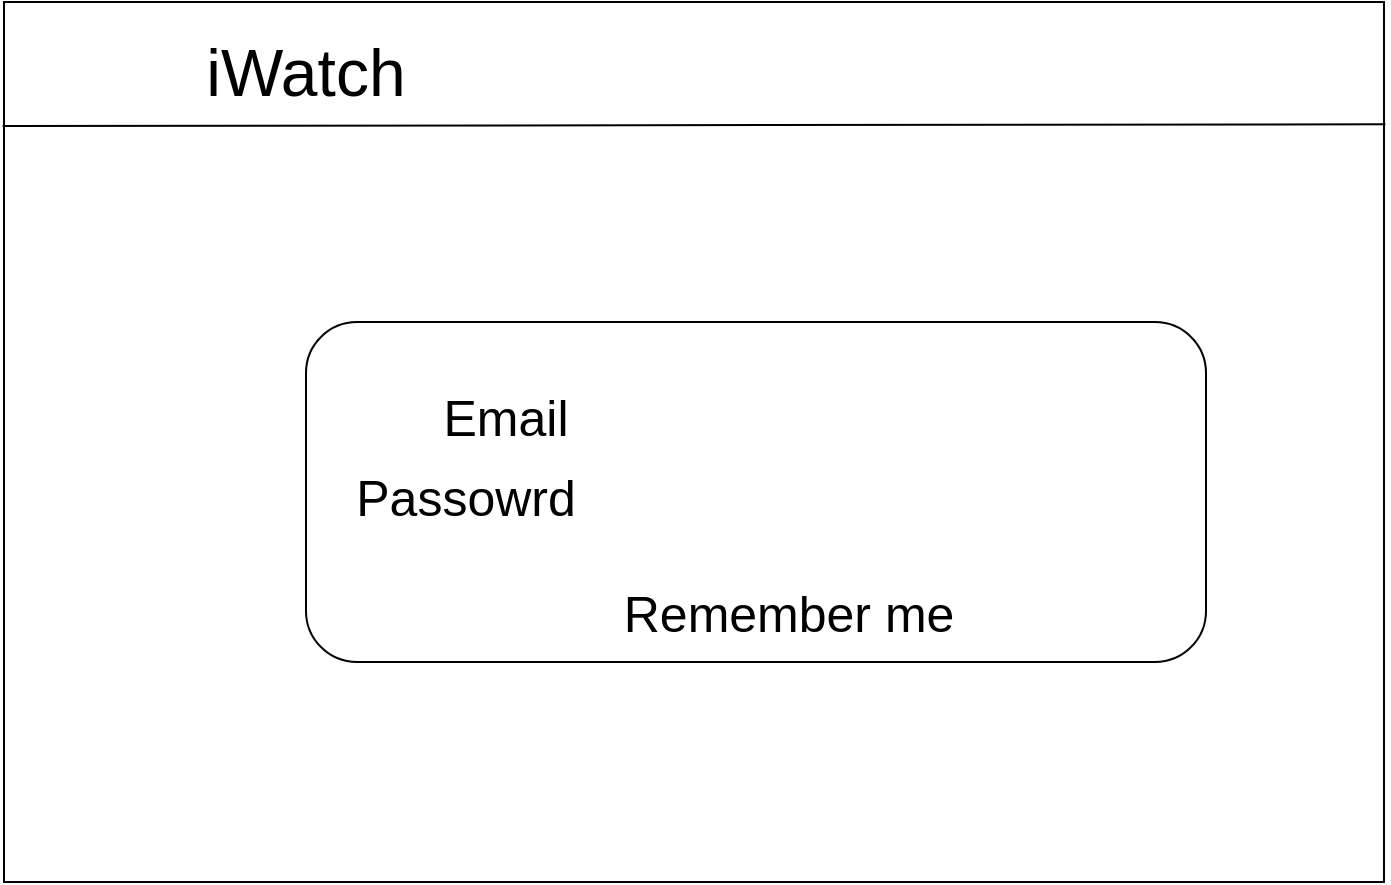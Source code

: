 <mxfile version="19.0.2" type="github" pages="3">
  <diagram id="K93F-Z6blu4QGJrisAh4" name="Page-1">
    <mxGraphModel dx="1798" dy="1058" grid="1" gridSize="10" guides="1" tooltips="1" connect="1" arrows="1" fold="1" page="1" pageScale="1" pageWidth="827" pageHeight="1169" math="0" shadow="0">
      <root>
        <mxCell id="0" />
        <mxCell id="1" parent="0" />
        <mxCell id="pVQryn7kTx1md9agL7nV-1" value="" style="rounded=0;whiteSpace=wrap;html=1;" vertex="1" parent="1">
          <mxGeometry x="69" y="100" width="690" height="440" as="geometry" />
        </mxCell>
        <mxCell id="pVQryn7kTx1md9agL7nV-2" value="" style="endArrow=none;html=1;rounded=0;exitX=-0.001;exitY=0.141;exitDx=0;exitDy=0;exitPerimeter=0;entryX=1.001;entryY=0.139;entryDx=0;entryDy=0;entryPerimeter=0;" edge="1" parent="1" source="pVQryn7kTx1md9agL7nV-1" target="pVQryn7kTx1md9agL7nV-1">
          <mxGeometry width="50" height="50" relative="1" as="geometry">
            <mxPoint x="300" y="190" as="sourcePoint" />
            <mxPoint x="350" y="140" as="targetPoint" />
          </mxGeometry>
        </mxCell>
        <mxCell id="pVQryn7kTx1md9agL7nV-3" value="&lt;font style=&quot;font-size: 33px;&quot;&gt;iWatch&lt;/font&gt;" style="text;html=1;strokeColor=none;fillColor=none;align=center;verticalAlign=middle;whiteSpace=wrap;rounded=0;" vertex="1" parent="1">
          <mxGeometry x="80" y="120" width="280" height="30" as="geometry" />
        </mxCell>
        <mxCell id="pVQryn7kTx1md9agL7nV-4" value="" style="shape=image;html=1;verticalAlign=top;verticalLabelPosition=bottom;labelBackgroundColor=#ffffff;imageAspect=0;aspect=fixed;image=https://cdn1.iconfinder.com/data/icons/science-technology-outline-24-px/24/Body_organ_eye_optical_view_visual-128.png;fontSize=33;" vertex="1" parent="1">
          <mxGeometry x="670" y="110" width="50" height="50" as="geometry" />
        </mxCell>
        <mxCell id="pVQryn7kTx1md9agL7nV-5" value="" style="rounded=1;whiteSpace=wrap;html=1;fontSize=33;" vertex="1" parent="1">
          <mxGeometry x="220" y="260" width="450" height="170" as="geometry" />
        </mxCell>
        <mxCell id="pVQryn7kTx1md9agL7nV-6" value="&lt;font style=&quot;font-size: 25px;&quot;&gt;Email&lt;/font&gt;" style="text;html=1;strokeColor=none;fillColor=none;align=center;verticalAlign=middle;whiteSpace=wrap;rounded=0;fontSize=33;" vertex="1" parent="1">
          <mxGeometry x="290" y="290" width="60" height="30" as="geometry" />
        </mxCell>
        <mxCell id="pVQryn7kTx1md9agL7nV-7" value="&lt;font style=&quot;font-size: 25px;&quot;&gt;Passowrd&lt;/font&gt;" style="text;html=1;strokeColor=none;fillColor=none;align=center;verticalAlign=middle;whiteSpace=wrap;rounded=0;fontSize=33;" vertex="1" parent="1">
          <mxGeometry x="270" y="330" width="60" height="30" as="geometry" />
        </mxCell>
        <mxCell id="pVQryn7kTx1md9agL7nV-8" value="Remember me&amp;nbsp;" style="text;html=1;strokeColor=none;fillColor=none;align=center;verticalAlign=middle;whiteSpace=wrap;rounded=0;fontSize=25;" vertex="1" parent="1">
          <mxGeometry x="360" y="390" width="210" height="30" as="geometry" />
        </mxCell>
        <mxCell id="pVQryn7kTx1md9agL7nV-9" value="" style="shape=image;html=1;verticalAlign=top;verticalLabelPosition=bottom;labelBackgroundColor=#ffffff;imageAspect=0;aspect=fixed;image=https://cdn1.iconfinder.com/data/icons/material-core/18/check-box-outline-blank-128.png;fontSize=25;" vertex="1" parent="1">
          <mxGeometry x="340" y="395" width="15" height="15" as="geometry" />
        </mxCell>
      </root>
    </mxGraphModel>
  </diagram>
  <diagram id="te0MDMzY7ls2ohSrFojv" name="Page-2">
    <mxGraphModel dx="1635" dy="962" grid="1" gridSize="10" guides="1" tooltips="1" connect="1" arrows="1" fold="1" page="1" pageScale="1" pageWidth="827" pageHeight="1169" math="0" shadow="0">
      <root>
        <mxCell id="0" />
        <mxCell id="1" parent="0" />
        <mxCell id="SUt7A-g88ls36aaBiQAa-1" value="" style="rounded=0;whiteSpace=wrap;html=1;" vertex="1" parent="1">
          <mxGeometry x="69" y="100" width="690" height="440" as="geometry" />
        </mxCell>
        <mxCell id="SUt7A-g88ls36aaBiQAa-2" value="" style="endArrow=none;html=1;rounded=0;exitX=-0.001;exitY=0.141;exitDx=0;exitDy=0;exitPerimeter=0;entryX=1.001;entryY=0.139;entryDx=0;entryDy=0;entryPerimeter=0;" edge="1" parent="1" source="SUt7A-g88ls36aaBiQAa-1" target="SUt7A-g88ls36aaBiQAa-1">
          <mxGeometry width="50" height="50" relative="1" as="geometry">
            <mxPoint x="300" y="190" as="sourcePoint" />
            <mxPoint x="350" y="140" as="targetPoint" />
          </mxGeometry>
        </mxCell>
        <mxCell id="SUt7A-g88ls36aaBiQAa-3" value="&lt;font style=&quot;font-size: 33px;&quot;&gt;iWatch&lt;/font&gt;" style="text;html=1;strokeColor=none;fillColor=none;align=center;verticalAlign=middle;whiteSpace=wrap;rounded=0;" vertex="1" parent="1">
          <mxGeometry x="80" y="120" width="280" height="30" as="geometry" />
        </mxCell>
        <mxCell id="SUt7A-g88ls36aaBiQAa-4" value="" style="shape=image;html=1;verticalAlign=top;verticalLabelPosition=bottom;labelBackgroundColor=#ffffff;imageAspect=0;aspect=fixed;image=https://cdn1.iconfinder.com/data/icons/science-technology-outline-24-px/24/Body_organ_eye_optical_view_visual-128.png;fontSize=33;" vertex="1" parent="1">
          <mxGeometry x="670" y="110" width="50" height="50" as="geometry" />
        </mxCell>
        <mxCell id="SUt7A-g88ls36aaBiQAa-5" value="" style="rounded=1;whiteSpace=wrap;html=1;fontSize=33;" vertex="1" parent="1">
          <mxGeometry x="200" y="250" width="440" height="200" as="geometry" />
        </mxCell>
        <mxCell id="SUt7A-g88ls36aaBiQAa-10" value="System Credentials" style="text;html=1;strokeColor=none;fillColor=none;align=center;verticalAlign=middle;whiteSpace=wrap;rounded=0;fontSize=25;" vertex="1" parent="1">
          <mxGeometry x="210" y="260" width="360" height="30" as="geometry" />
        </mxCell>
        <mxCell id="SUt7A-g88ls36aaBiQAa-11" value="User" style="text;html=1;strokeColor=none;fillColor=none;align=center;verticalAlign=middle;whiteSpace=wrap;rounded=0;fontSize=25;" vertex="1" parent="1">
          <mxGeometry x="230" y="307.5" width="100" height="25" as="geometry" />
        </mxCell>
        <mxCell id="SUt7A-g88ls36aaBiQAa-13" value="Password" style="text;html=1;strokeColor=none;fillColor=none;align=center;verticalAlign=middle;whiteSpace=wrap;rounded=0;fontSize=25;" vertex="1" parent="1">
          <mxGeometry x="250" y="350" width="60" height="30" as="geometry" />
        </mxCell>
        <mxCell id="SUt7A-g88ls36aaBiQAa-14" value="Save Credentials" style="text;html=1;strokeColor=none;fillColor=none;align=center;verticalAlign=middle;whiteSpace=wrap;rounded=0;fontSize=25;" vertex="1" parent="1">
          <mxGeometry x="320" y="410" width="200" height="30" as="geometry" />
        </mxCell>
        <mxCell id="SUt7A-g88ls36aaBiQAa-15" value="" style="shape=image;html=1;verticalAlign=top;verticalLabelPosition=bottom;labelBackgroundColor=#ffffff;imageAspect=0;aspect=fixed;image=https://cdn1.iconfinder.com/data/icons/material-core/18/check-box-outline-128.png;fontSize=25;" vertex="1" parent="1">
          <mxGeometry x="290" y="412.5" width="25" height="25" as="geometry" />
        </mxCell>
      </root>
    </mxGraphModel>
  </diagram>
  <diagram id="rFevX5Gpi6bckasTbrvf" name="Page-3">
    <mxGraphModel dx="3126" dy="988" grid="1" gridSize="10" guides="1" tooltips="1" connect="1" arrows="1" fold="1" page="1" pageScale="1" pageWidth="827" pageHeight="1169" math="0" shadow="0">
      <root>
        <mxCell id="0" />
        <mxCell id="1" parent="0" />
        <mxCell id="jpYVL67GmzQsHdbJx6K0-1" value="" style="rounded=0;whiteSpace=wrap;html=1;" vertex="1" parent="1">
          <mxGeometry x="-1559.31" y="100" width="690" height="440" as="geometry" />
        </mxCell>
        <mxCell id="jpYVL67GmzQsHdbJx6K0-2" value="" style="endArrow=none;html=1;rounded=0;exitX=-0.001;exitY=0.141;exitDx=0;exitDy=0;exitPerimeter=0;entryX=1.001;entryY=0.139;entryDx=0;entryDy=0;entryPerimeter=0;" edge="1" parent="1" source="jpYVL67GmzQsHdbJx6K0-1" target="jpYVL67GmzQsHdbJx6K0-1">
          <mxGeometry width="50" height="50" relative="1" as="geometry">
            <mxPoint x="-1328.31" y="190" as="sourcePoint" />
            <mxPoint x="-1278.31" y="140" as="targetPoint" />
          </mxGeometry>
        </mxCell>
        <mxCell id="jpYVL67GmzQsHdbJx6K0-3" value="&lt;font style=&quot;font-size: 33px;&quot;&gt;iWatch&lt;/font&gt;" style="text;html=1;strokeColor=none;fillColor=none;align=center;verticalAlign=middle;whiteSpace=wrap;rounded=0;" vertex="1" parent="1">
          <mxGeometry x="-1620" y="120" width="280" height="30" as="geometry" />
        </mxCell>
        <mxCell id="jpYVL67GmzQsHdbJx6K0-4" value="" style="shape=image;html=1;verticalAlign=top;verticalLabelPosition=bottom;labelBackgroundColor=#ffffff;imageAspect=0;aspect=fixed;image=https://cdn1.iconfinder.com/data/icons/science-technology-outline-24-px/24/Body_organ_eye_optical_view_visual-128.png;fontSize=33;" vertex="1" parent="1">
          <mxGeometry x="-958.31" y="110" width="50" height="50" as="geometry" />
        </mxCell>
        <mxCell id="jpYVL67GmzQsHdbJx6K0-11" value="System Data" style="text;html=1;strokeColor=none;fillColor=none;align=center;verticalAlign=middle;whiteSpace=wrap;rounded=0;fontSize=25;" vertex="1" parent="1">
          <mxGeometry x="-1600" y="170" width="280" height="30" as="geometry" />
        </mxCell>
        <mxCell id="jpYVL67GmzQsHdbJx6K0-13" value="" style="shape=image;html=1;verticalAlign=top;verticalLabelPosition=bottom;labelBackgroundColor=#ffffff;imageAspect=0;aspect=fixed;image=https://cdn2.iconfinder.com/data/icons/bitsies/128/Dashboard-128.png;fontSize=25;" vertex="1" parent="1">
          <mxGeometry x="-1388.31" y="330" width="140" height="140" as="geometry" />
        </mxCell>
        <mxCell id="91BxB7KSmbJ1RJsyMcMA-1" value="" style="shape=image;html=1;verticalAlign=top;verticalLabelPosition=bottom;labelBackgroundColor=#ffffff;imageAspect=0;aspect=fixed;image=https://cdn4.iconfinder.com/data/icons/iphone-calculator-shopping-report/128/barChart.png;fontSize=25;" vertex="1" parent="1">
          <mxGeometry x="-1238.31" y="240" width="230" height="230" as="geometry" />
        </mxCell>
        <mxCell id="91BxB7KSmbJ1RJsyMcMA-3" value="" style="rounded=0;whiteSpace=wrap;html=1;" vertex="1" parent="1">
          <mxGeometry x="-1559.31" y="650" width="690" height="440" as="geometry" />
        </mxCell>
        <mxCell id="91BxB7KSmbJ1RJsyMcMA-4" value="" style="endArrow=none;html=1;rounded=0;exitX=-0.001;exitY=0.141;exitDx=0;exitDy=0;exitPerimeter=0;entryX=1.001;entryY=0.139;entryDx=0;entryDy=0;entryPerimeter=0;" edge="1" parent="1" source="91BxB7KSmbJ1RJsyMcMA-3" target="91BxB7KSmbJ1RJsyMcMA-3">
          <mxGeometry width="50" height="50" relative="1" as="geometry">
            <mxPoint x="-1328.31" y="740" as="sourcePoint" />
            <mxPoint x="-1278.31" y="690" as="targetPoint" />
          </mxGeometry>
        </mxCell>
        <mxCell id="91BxB7KSmbJ1RJsyMcMA-5" value="" style="shape=image;html=1;verticalAlign=top;verticalLabelPosition=bottom;labelBackgroundColor=#ffffff;imageAspect=0;aspect=fixed;image=https://cdn1.iconfinder.com/data/icons/science-technology-outline-24-px/24/Body_organ_eye_optical_view_visual-128.png;fontSize=33;" vertex="1" parent="1">
          <mxGeometry x="-958.31" y="660" width="50" height="50" as="geometry" />
        </mxCell>
        <mxCell id="91BxB7KSmbJ1RJsyMcMA-6" value="" style="shape=image;html=1;verticalAlign=top;verticalLabelPosition=bottom;labelBackgroundColor=#ffffff;imageAspect=0;aspect=fixed;image=https://cdn2.iconfinder.com/data/icons/bitsies/128/Dashboard-128.png;fontSize=25;" vertex="1" parent="1">
          <mxGeometry x="-1388.31" y="880" width="140" height="140" as="geometry" />
        </mxCell>
        <mxCell id="91BxB7KSmbJ1RJsyMcMA-7" value="" style="shape=image;html=1;verticalAlign=top;verticalLabelPosition=bottom;labelBackgroundColor=#ffffff;imageAspect=0;aspect=fixed;image=https://cdn4.iconfinder.com/data/icons/iphone-calculator-shopping-report/128/barChart.png;fontSize=25;" vertex="1" parent="1">
          <mxGeometry x="-1238.31" y="790" width="230" height="230" as="geometry" />
        </mxCell>
        <mxCell id="91BxB7KSmbJ1RJsyMcMA-8" value="&lt;font style=&quot;font-size: 33px;&quot;&gt;iWatch&lt;/font&gt;" style="text;html=1;strokeColor=none;fillColor=none;align=center;verticalAlign=middle;whiteSpace=wrap;rounded=0;" vertex="1" parent="1">
          <mxGeometry x="-1610" y="670" width="280" height="30" as="geometry" />
        </mxCell>
        <mxCell id="91BxB7KSmbJ1RJsyMcMA-9" value="System Data" style="text;html=1;strokeColor=none;fillColor=none;align=center;verticalAlign=middle;whiteSpace=wrap;rounded=0;fontSize=25;" vertex="1" parent="1">
          <mxGeometry x="-1570" y="720" width="200" height="40" as="geometry" />
        </mxCell>
        <mxCell id="91BxB7KSmbJ1RJsyMcMA-11" value="" style="rounded=0;whiteSpace=wrap;html=1;fontSize=25;" vertex="1" parent="1">
          <mxGeometry x="-1559.31" y="760" width="159.31" height="330" as="geometry" />
        </mxCell>
        <mxCell id="91BxB7KSmbJ1RJsyMcMA-12" value="Sys 1" style="text;html=1;strokeColor=none;fillColor=none;align=center;verticalAlign=middle;whiteSpace=wrap;rounded=0;fontSize=25;" vertex="1" parent="1">
          <mxGeometry x="-1559.31" y="770" width="140" height="30" as="geometry" />
        </mxCell>
        <mxCell id="91BxB7KSmbJ1RJsyMcMA-16" value="Sys 2" style="text;html=1;strokeColor=none;fillColor=none;align=center;verticalAlign=middle;whiteSpace=wrap;rounded=0;fontSize=25;" vertex="1" parent="1">
          <mxGeometry x="-1559.31" y="800" width="140" height="30" as="geometry" />
        </mxCell>
        <mxCell id="91BxB7KSmbJ1RJsyMcMA-17" value="Sys 3" style="text;html=1;strokeColor=none;fillColor=none;align=center;verticalAlign=middle;whiteSpace=wrap;rounded=0;fontSize=25;" vertex="1" parent="1">
          <mxGeometry x="-1559.31" y="830" width="140" height="30" as="geometry" />
        </mxCell>
        <mxCell id="91BxB7KSmbJ1RJsyMcMA-18" value="Sys 4" style="text;html=1;strokeColor=none;fillColor=none;align=center;verticalAlign=middle;whiteSpace=wrap;rounded=0;fontSize=25;" vertex="1" parent="1">
          <mxGeometry x="-1559.31" y="860" width="140" height="30" as="geometry" />
        </mxCell>
        <mxCell id="91BxB7KSmbJ1RJsyMcMA-19" value="Sys 5" style="text;html=1;strokeColor=none;fillColor=none;align=center;verticalAlign=middle;whiteSpace=wrap;rounded=0;fontSize=25;" vertex="1" parent="1">
          <mxGeometry x="-1559.31" y="890" width="140" height="30" as="geometry" />
        </mxCell>
      </root>
    </mxGraphModel>
  </diagram>
</mxfile>
